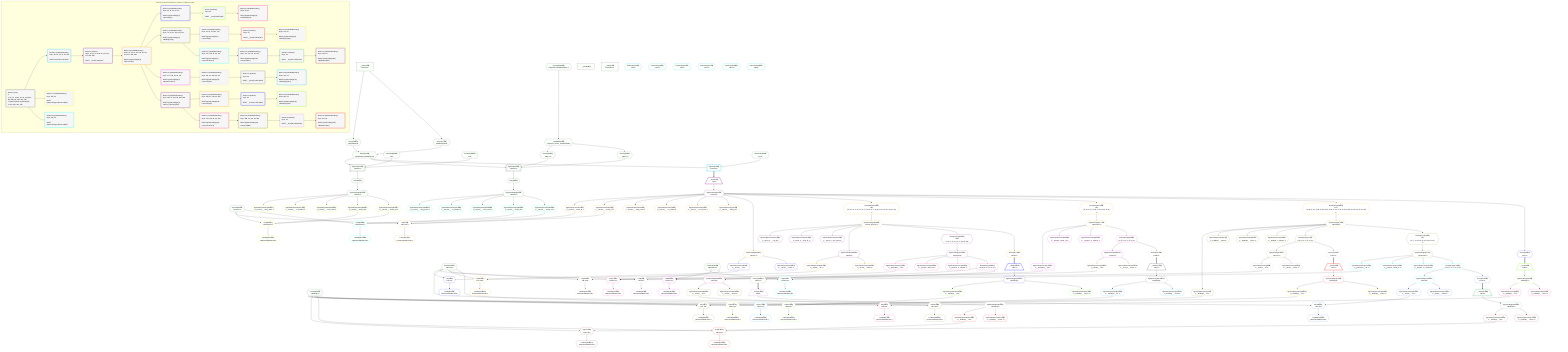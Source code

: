 %%{init: {'themeVariables': { 'fontSize': '12px'}}}%%
graph TD
    classDef path fill:#eee,stroke:#000,color:#000
    classDef plan fill:#fff,stroke-width:1px,color:#000
    classDef itemplan fill:#fff,stroke-width:2px,color:#000
    classDef unbatchedplan fill:#dff,stroke-width:1px,color:#000
    classDef sideeffectplan fill:#fcc,stroke-width:2px,color:#000
    classDef bucket fill:#f6f6f6,color:#000,stroke-width:2px,text-align:left


    %% plan dependencies
    PgSelect320[["PgSelect[320∈0]<br />ᐸhousesᐳ"]]:::plan
    Object18{{"Object[18∈0]<br />ᐸ{pgSettings,withPgClient}ᐳ"}}:::plan
    Constant384{{"Constant[384∈0]<br />ᐸ2ᐳ"}}:::plan
    Constant385{{"Constant[385∈0]<br />ᐸ3ᐳ"}}:::plan
    Object18 & Constant384 & Constant385 --> PgSelect320
    PgSelect340[["PgSelect[340∈0]<br />ᐸhousesᐳ"]]:::plan
    Access336{{"Access[336∈0]<br />ᐸ335.1ᐳ"}}:::plan
    Access338{{"Access[338∈0]<br />ᐸ335.2ᐳ"}}:::plan
    Object18 & Access336 & Access338 --> PgSelect340
    Access16{{"Access[16∈0]<br />ᐸ3.pgSettingsᐳ"}}:::plan
    Access17{{"Access[17∈0]<br />ᐸ3.withPgClientᐳ"}}:::plan
    Access16 & Access17 --> Object18
    __Value3["__Value[3∈0]<br />ᐸcontextᐳ"]:::plan
    __Value3 --> Access16
    __Value3 --> Access17
    First324{{"First[324∈0]"}}:::plan
    PgSelect320 --> First324
    PgSelectSingle325{{"PgSelectSingle[325∈0]<br />ᐸhousesᐳ"}}:::plan
    First324 --> PgSelectSingle325
    Lambda335{{"Lambda[335∈0]<br />ᐸspecifier_House_base64JSONᐳ"}}:::plan
    Constant386{{"Constant[386∈0]<br />ᐸ'WyJob3VzZXMiLDIsM10='ᐳ"}}:::plan
    Constant386 --> Lambda335
    Lambda335 --> Access336
    Lambda335 --> Access338
    First344{{"First[344∈0]"}}:::plan
    PgSelect340 --> First344
    PgSelectSingle345{{"PgSelectSingle[345∈0]<br />ᐸhousesᐳ"}}:::plan
    First344 --> PgSelectSingle345
    __Value0["__Value[0∈0]"]:::plan
    __Value5["__Value[5∈0]<br />ᐸrootValueᐳ"]:::plan
    Connection19{{"Connection[19∈0]<br />ᐸ15ᐳ"}}:::plan
    Constant23{{"Constant[23∈0]<br />ᐸ'houses'ᐳ"}}:::plan
    Constant41{{"Constant[41∈0]<br />ᐸ'streets'ᐳ"}}:::plan
    Constant64{{"Constant[64∈0]<br />ᐸ'buildings'ᐳ"}}:::plan
    Constant128{{"Constant[128∈0]<br />ᐸ'properties'ᐳ"}}:::plan
    PgSelect20[["PgSelect[20∈1]<br />ᐸhousesᐳ"]]:::plan
    Object18 & Connection19 --> PgSelect20
    Connection60{{"Connection[60∈1]<br />ᐸ56ᐳ"}}:::plan
    Connection111{{"Connection[111∈1]<br />ᐸ107ᐳ"}}:::plan
    Connection161{{"Connection[161∈1]<br />ᐸ157ᐳ"}}:::plan
    Connection211{{"Connection[211∈1]<br />ᐸ207ᐳ"}}:::plan
    Connection258{{"Connection[258∈1]<br />ᐸ254ᐳ"}}:::plan
    Connection308{{"Connection[308∈1]<br />ᐸ304ᐳ"}}:::plan
    __Item21[/"__Item[21∈2]<br />ᐸ20ᐳ"\]:::itemplan
    PgSelect20 ==> __Item21
    PgSelectSingle22{{"PgSelectSingle[22∈2]<br />ᐸhousesᐳ"}}:::plan
    __Item21 --> PgSelectSingle22
    List26{{"List[26∈3]<br />ᐸ23,24,25ᐳ"}}:::plan
    PgClassExpression24{{"PgClassExpression[24∈3]<br />ᐸ__houses__.”street_id”ᐳ"}}:::plan
    PgClassExpression25{{"PgClassExpression[25∈3]<br />ᐸ__houses__...operty_id”ᐳ"}}:::plan
    Constant23 & PgClassExpression24 & PgClassExpression25 --> List26
    PgSelectSingle22 --> PgClassExpression24
    PgSelectSingle22 --> PgClassExpression25
    Lambda27{{"Lambda[27∈3]<br />ᐸbase64JSONEncodeᐳ"}}:::plan
    List26 --> Lambda27
    PgClassExpression28{{"PgClassExpression[28∈3]<br />ᐸ__houses__...ding_name”ᐳ"}}:::plan
    PgSelectSingle22 --> PgClassExpression28
    PgClassExpression29{{"PgClassExpression[29∈3]<br />ᐸ__houses__...or_number”ᐳ"}}:::plan
    PgSelectSingle22 --> PgClassExpression29
    PgClassExpression30{{"PgClassExpression[30∈3]<br />ᐸ__houses__...reet_name”ᐳ"}}:::plan
    PgSelectSingle22 --> PgClassExpression30
    PgClassExpression32{{"PgClassExpression[32∈3]<br />ᐸ__houses__...ilding_id”ᐳ"}}:::plan
    PgSelectSingle22 --> PgClassExpression32
    PgSelectSingle40{{"PgSelectSingle[40∈3]<br />ᐸstreetsᐳ"}}:::plan
    PgSelectSingle22 --> PgSelectSingle40
    PgSelectSingle76{{"PgSelectSingle[76∈3]<br />ᐸbuildingsᐳ"}}:::plan
    RemapKeys380{{"RemapKeys[380∈3]<br />ᐸ22:{”0”:26,”1”:27,”2”:28,”3”:29,”4”:30,”5”:31,”6”:32,”7”:33,”8”:34,”9”:35,”10”:36,”11”:37,”12”:38}ᐳ"}}:::plan
    RemapKeys380 --> PgSelectSingle76
    PgSelectSingle177{{"PgSelectSingle[177∈3]<br />ᐸpropertiesᐳ"}}:::plan
    RemapKeys370{{"RemapKeys[370∈3]<br />ᐸ22:{”0”:16,”1”:17,”2”:18,”3”:19,”4”:20,”5”:21}ᐳ"}}:::plan
    RemapKeys370 --> PgSelectSingle177
    PgSelectSingle228{{"PgSelectSingle[228∈3]<br />ᐸstreet_propertyᐳ"}}:::plan
    RemapKeys365{{"RemapKeys[365∈3]<br />ᐸ22:{”0”:3,”1”:4,”2”:5,”3”:6,”4”:7,”5”:8,”6”:9,”7”:10,”8”:11,”9”:12,”10”:13,”11”:14}ᐳ"}}:::plan
    RemapKeys365 --> PgSelectSingle228
    PgSelectSingle22 --> RemapKeys365
    PgSelectSingle22 --> RemapKeys370
    PgSelectSingle22 --> RemapKeys380
    List43{{"List[43∈4]<br />ᐸ41,42ᐳ"}}:::plan
    PgClassExpression42{{"PgClassExpression[42∈4]<br />ᐸ__streets__.”id”ᐳ"}}:::plan
    Constant41 & PgClassExpression42 --> List43
    PgSelectSingle40 --> PgClassExpression42
    Lambda44{{"Lambda[44∈4]<br />ᐸbase64JSONEncodeᐳ"}}:::plan
    List43 --> Lambda44
    PgClassExpression46{{"PgClassExpression[46∈4]<br />ᐸ__streets__.”name”ᐳ"}}:::plan
    PgSelectSingle40 --> PgClassExpression46
    Access354{{"Access[354∈4]<br />ᐸ22.1ᐳ"}}:::plan
    PgSelectSingle22 --> Access354
    __Item62[/"__Item[62∈5]<br />ᐸ354ᐳ"\]:::itemplan
    Access354 ==> __Item62
    PgSelectSingle63{{"PgSelectSingle[63∈5]<br />ᐸbuildingsᐳ"}}:::plan
    __Item62 --> PgSelectSingle63
    List66{{"List[66∈6]<br />ᐸ64,65ᐳ"}}:::plan
    PgClassExpression65{{"PgClassExpression[65∈6]<br />ᐸ__buildings__.”id”ᐳ"}}:::plan
    Constant64 & PgClassExpression65 --> List66
    PgSelectSingle63 --> PgClassExpression65
    Lambda67{{"Lambda[67∈6]<br />ᐸbase64JSONEncodeᐳ"}}:::plan
    List66 --> Lambda67
    PgClassExpression69{{"PgClassExpression[69∈6]<br />ᐸ__buildings__.”name”ᐳ"}}:::plan
    PgSelectSingle63 --> PgClassExpression69
    List79{{"List[79∈7]<br />ᐸ64,78ᐳ"}}:::plan
    PgClassExpression78{{"PgClassExpression[78∈7]<br />ᐸ__buildings__.”id”ᐳ"}}:::plan
    Constant64 & PgClassExpression78 --> List79
    PgSelectSingle76 --> PgClassExpression78
    Lambda80{{"Lambda[80∈7]<br />ᐸbase64JSONEncodeᐳ"}}:::plan
    List79 --> Lambda80
    PgClassExpression82{{"PgClassExpression[82∈7]<br />ᐸ__buildings__.”name”ᐳ"}}:::plan
    PgSelectSingle76 --> PgClassExpression82
    PgClassExpression83{{"PgClassExpression[83∈7]<br />ᐸ__buildings__.”floors”ᐳ"}}:::plan
    PgSelectSingle76 --> PgClassExpression83
    PgClassExpression84{{"PgClassExpression[84∈7]<br />ᐸ__building...s_primary”ᐳ"}}:::plan
    PgSelectSingle76 --> PgClassExpression84
    PgSelectSingle91{{"PgSelectSingle[91∈7]<br />ᐸstreetsᐳ"}}:::plan
    RemapKeys373{{"RemapKeys[373∈7]<br />ᐸ76:{”0”:1,”1”:2,”2”:3}ᐳ"}}:::plan
    RemapKeys373 --> PgSelectSingle91
    PgSelectSingle127{{"PgSelectSingle[127∈7]<br />ᐸpropertiesᐳ"}}:::plan
    RemapKeys378{{"RemapKeys[378∈7]<br />ᐸ76:{”0”:7,”1”:8,”2”:9,”3”:10,”4”:11,”5”:12}ᐳ"}}:::plan
    RemapKeys378 --> PgSelectSingle127
    PgSelectSingle76 --> RemapKeys373
    PgSelectSingle76 --> RemapKeys378
    List94{{"List[94∈8]<br />ᐸ41,93ᐳ"}}:::plan
    PgClassExpression93{{"PgClassExpression[93∈8]<br />ᐸ__streets__.”id”ᐳ"}}:::plan
    Constant41 & PgClassExpression93 --> List94
    PgSelectSingle91 --> PgClassExpression93
    Lambda95{{"Lambda[95∈8]<br />ᐸbase64JSONEncodeᐳ"}}:::plan
    List94 --> Lambda95
    PgClassExpression97{{"PgClassExpression[97∈8]<br />ᐸ__streets__.”name”ᐳ"}}:::plan
    PgSelectSingle91 --> PgClassExpression97
    Access372{{"Access[372∈8]<br />ᐸ373.1ᐳ"}}:::plan
    RemapKeys373 --> Access372
    __Item113[/"__Item[113∈9]<br />ᐸ372ᐳ"\]:::itemplan
    Access372 ==> __Item113
    PgSelectSingle114{{"PgSelectSingle[114∈9]<br />ᐸbuildingsᐳ"}}:::plan
    __Item113 --> PgSelectSingle114
    List117{{"List[117∈10]<br />ᐸ64,116ᐳ"}}:::plan
    PgClassExpression116{{"PgClassExpression[116∈10]<br />ᐸ__buildings__.”id”ᐳ"}}:::plan
    Constant64 & PgClassExpression116 --> List117
    PgSelectSingle114 --> PgClassExpression116
    Lambda118{{"Lambda[118∈10]<br />ᐸbase64JSONEncodeᐳ"}}:::plan
    List117 --> Lambda118
    PgClassExpression120{{"PgClassExpression[120∈10]<br />ᐸ__buildings__.”name”ᐳ"}}:::plan
    PgSelectSingle114 --> PgClassExpression120
    List130{{"List[130∈11]<br />ᐸ128,129ᐳ"}}:::plan
    PgClassExpression129{{"PgClassExpression[129∈11]<br />ᐸ__properties__.”id”ᐳ"}}:::plan
    Constant128 & PgClassExpression129 --> List130
    PgSelectSingle127 --> PgClassExpression129
    Lambda131{{"Lambda[131∈11]<br />ᐸbase64JSONEncodeᐳ"}}:::plan
    List130 --> Lambda131
    PgClassExpression133{{"PgClassExpression[133∈11]<br />ᐸ__properti...street_id”ᐳ"}}:::plan
    PgSelectSingle127 --> PgClassExpression133
    PgClassExpression134{{"PgClassExpression[134∈11]<br />ᐸ__properti...or_number”ᐳ"}}:::plan
    PgSelectSingle127 --> PgClassExpression134
    PgSelectSingle141{{"PgSelectSingle[141∈11]<br />ᐸstreetsᐳ"}}:::plan
    RemapKeys376{{"RemapKeys[376∈11]<br />ᐸ127:{”0”:1,”1”:2,”2”:3}ᐳ"}}:::plan
    RemapKeys376 --> PgSelectSingle141
    PgSelectSingle127 --> RemapKeys376
    List144{{"List[144∈12]<br />ᐸ41,143ᐳ"}}:::plan
    PgClassExpression143{{"PgClassExpression[143∈12]<br />ᐸ__streets__.”id”ᐳ"}}:::plan
    Constant41 & PgClassExpression143 --> List144
    PgSelectSingle141 --> PgClassExpression143
    Lambda145{{"Lambda[145∈12]<br />ᐸbase64JSONEncodeᐳ"}}:::plan
    List144 --> Lambda145
    PgClassExpression147{{"PgClassExpression[147∈12]<br />ᐸ__streets__.”name”ᐳ"}}:::plan
    PgSelectSingle141 --> PgClassExpression147
    Access375{{"Access[375∈12]<br />ᐸ376.1ᐳ"}}:::plan
    RemapKeys376 --> Access375
    __Item163[/"__Item[163∈13]<br />ᐸ375ᐳ"\]:::itemplan
    Access375 ==> __Item163
    PgSelectSingle164{{"PgSelectSingle[164∈13]<br />ᐸbuildingsᐳ"}}:::plan
    __Item163 --> PgSelectSingle164
    List167{{"List[167∈14]<br />ᐸ64,166ᐳ"}}:::plan
    PgClassExpression166{{"PgClassExpression[166∈14]<br />ᐸ__buildings__.”id”ᐳ"}}:::plan
    Constant64 & PgClassExpression166 --> List167
    PgSelectSingle164 --> PgClassExpression166
    Lambda168{{"Lambda[168∈14]<br />ᐸbase64JSONEncodeᐳ"}}:::plan
    List167 --> Lambda168
    PgClassExpression170{{"PgClassExpression[170∈14]<br />ᐸ__buildings__.”name”ᐳ"}}:::plan
    PgSelectSingle164 --> PgClassExpression170
    List180{{"List[180∈15]<br />ᐸ128,179ᐳ"}}:::plan
    PgClassExpression179{{"PgClassExpression[179∈15]<br />ᐸ__properties__.”id”ᐳ"}}:::plan
    Constant128 & PgClassExpression179 --> List180
    PgSelectSingle177 --> PgClassExpression179
    Lambda181{{"Lambda[181∈15]<br />ᐸbase64JSONEncodeᐳ"}}:::plan
    List180 --> Lambda181
    PgClassExpression183{{"PgClassExpression[183∈15]<br />ᐸ__properti...street_id”ᐳ"}}:::plan
    PgSelectSingle177 --> PgClassExpression183
    PgClassExpression184{{"PgClassExpression[184∈15]<br />ᐸ__properti...or_number”ᐳ"}}:::plan
    PgSelectSingle177 --> PgClassExpression184
    PgSelectSingle191{{"PgSelectSingle[191∈15]<br />ᐸstreetsᐳ"}}:::plan
    RemapKeys368{{"RemapKeys[368∈15]<br />ᐸ177:{”0”:1,”1”:2,”2”:3}ᐳ"}}:::plan
    RemapKeys368 --> PgSelectSingle191
    PgSelectSingle177 --> RemapKeys368
    List194{{"List[194∈16]<br />ᐸ41,193ᐳ"}}:::plan
    PgClassExpression193{{"PgClassExpression[193∈16]<br />ᐸ__streets__.”id”ᐳ"}}:::plan
    Constant41 & PgClassExpression193 --> List194
    PgSelectSingle191 --> PgClassExpression193
    Lambda195{{"Lambda[195∈16]<br />ᐸbase64JSONEncodeᐳ"}}:::plan
    List194 --> Lambda195
    PgClassExpression197{{"PgClassExpression[197∈16]<br />ᐸ__streets__.”name”ᐳ"}}:::plan
    PgSelectSingle191 --> PgClassExpression197
    Access367{{"Access[367∈16]<br />ᐸ368.1ᐳ"}}:::plan
    RemapKeys368 --> Access367
    __Item213[/"__Item[213∈17]<br />ᐸ367ᐳ"\]:::itemplan
    Access367 ==> __Item213
    PgSelectSingle214{{"PgSelectSingle[214∈17]<br />ᐸbuildingsᐳ"}}:::plan
    __Item213 --> PgSelectSingle214
    List217{{"List[217∈18]<br />ᐸ64,216ᐳ"}}:::plan
    PgClassExpression216{{"PgClassExpression[216∈18]<br />ᐸ__buildings__.”id”ᐳ"}}:::plan
    Constant64 & PgClassExpression216 --> List217
    PgSelectSingle214 --> PgClassExpression216
    Lambda218{{"Lambda[218∈18]<br />ᐸbase64JSONEncodeᐳ"}}:::plan
    List217 --> Lambda218
    PgClassExpression220{{"PgClassExpression[220∈18]<br />ᐸ__buildings__.”name”ᐳ"}}:::plan
    PgSelectSingle214 --> PgClassExpression220
    PgClassExpression229{{"PgClassExpression[229∈19]<br />ᐸ__street_p..._.”str_id”ᐳ"}}:::plan
    PgSelectSingle228 --> PgClassExpression229
    PgClassExpression230{{"PgClassExpression[230∈19]<br />ᐸ__street_p....”prop_id”ᐳ"}}:::plan
    PgSelectSingle228 --> PgClassExpression230
    PgClassExpression231{{"PgClassExpression[231∈19]<br />ᐸ__street_p...ent_owner”ᐳ"}}:::plan
    PgSelectSingle228 --> PgClassExpression231
    PgSelectSingle238{{"PgSelectSingle[238∈19]<br />ᐸstreetsᐳ"}}:::plan
    PgSelectSingle228 --> PgSelectSingle238
    PgSelectSingle274{{"PgSelectSingle[274∈19]<br />ᐸpropertiesᐳ"}}:::plan
    RemapKeys363{{"RemapKeys[363∈19]<br />ᐸ228:{”0”:4,”1”:5,”2”:6,”3”:7,”4”:8,”5”:9}ᐳ"}}:::plan
    RemapKeys363 --> PgSelectSingle274
    PgSelectSingle228 --> RemapKeys363
    List241{{"List[241∈20]<br />ᐸ41,240ᐳ"}}:::plan
    PgClassExpression240{{"PgClassExpression[240∈20]<br />ᐸ__streets__.”id”ᐳ"}}:::plan
    Constant41 & PgClassExpression240 --> List241
    PgSelectSingle238 --> PgClassExpression240
    Lambda242{{"Lambda[242∈20]<br />ᐸbase64JSONEncodeᐳ"}}:::plan
    List241 --> Lambda242
    PgClassExpression244{{"PgClassExpression[244∈20]<br />ᐸ__streets__.”name”ᐳ"}}:::plan
    PgSelectSingle238 --> PgClassExpression244
    Access357{{"Access[357∈20]<br />ᐸ228.1ᐳ"}}:::plan
    PgSelectSingle228 --> Access357
    __Item260[/"__Item[260∈21]<br />ᐸ357ᐳ"\]:::itemplan
    Access357 ==> __Item260
    PgSelectSingle261{{"PgSelectSingle[261∈21]<br />ᐸbuildingsᐳ"}}:::plan
    __Item260 --> PgSelectSingle261
    List264{{"List[264∈22]<br />ᐸ64,263ᐳ"}}:::plan
    PgClassExpression263{{"PgClassExpression[263∈22]<br />ᐸ__buildings__.”id”ᐳ"}}:::plan
    Constant64 & PgClassExpression263 --> List264
    PgSelectSingle261 --> PgClassExpression263
    Lambda265{{"Lambda[265∈22]<br />ᐸbase64JSONEncodeᐳ"}}:::plan
    List264 --> Lambda265
    PgClassExpression267{{"PgClassExpression[267∈22]<br />ᐸ__buildings__.”name”ᐳ"}}:::plan
    PgSelectSingle261 --> PgClassExpression267
    List277{{"List[277∈23]<br />ᐸ128,276ᐳ"}}:::plan
    PgClassExpression276{{"PgClassExpression[276∈23]<br />ᐸ__properties__.”id”ᐳ"}}:::plan
    Constant128 & PgClassExpression276 --> List277
    PgSelectSingle274 --> PgClassExpression276
    Lambda278{{"Lambda[278∈23]<br />ᐸbase64JSONEncodeᐳ"}}:::plan
    List277 --> Lambda278
    PgClassExpression280{{"PgClassExpression[280∈23]<br />ᐸ__properti...street_id”ᐳ"}}:::plan
    PgSelectSingle274 --> PgClassExpression280
    PgClassExpression281{{"PgClassExpression[281∈23]<br />ᐸ__properti...or_number”ᐳ"}}:::plan
    PgSelectSingle274 --> PgClassExpression281
    PgSelectSingle288{{"PgSelectSingle[288∈23]<br />ᐸstreetsᐳ"}}:::plan
    RemapKeys361{{"RemapKeys[361∈23]<br />ᐸ274:{”0”:1,”1”:2,”2”:3}ᐳ"}}:::plan
    RemapKeys361 --> PgSelectSingle288
    PgSelectSingle274 --> RemapKeys361
    List291{{"List[291∈24]<br />ᐸ41,290ᐳ"}}:::plan
    PgClassExpression290{{"PgClassExpression[290∈24]<br />ᐸ__streets__.”id”ᐳ"}}:::plan
    Constant41 & PgClassExpression290 --> List291
    PgSelectSingle288 --> PgClassExpression290
    Lambda292{{"Lambda[292∈24]<br />ᐸbase64JSONEncodeᐳ"}}:::plan
    List291 --> Lambda292
    PgClassExpression294{{"PgClassExpression[294∈24]<br />ᐸ__streets__.”name”ᐳ"}}:::plan
    PgSelectSingle288 --> PgClassExpression294
    Access360{{"Access[360∈24]<br />ᐸ361.1ᐳ"}}:::plan
    RemapKeys361 --> Access360
    __Item310[/"__Item[310∈25]<br />ᐸ360ᐳ"\]:::itemplan
    Access360 ==> __Item310
    PgSelectSingle311{{"PgSelectSingle[311∈25]<br />ᐸbuildingsᐳ"}}:::plan
    __Item310 --> PgSelectSingle311
    List314{{"List[314∈26]<br />ᐸ64,313ᐳ"}}:::plan
    PgClassExpression313{{"PgClassExpression[313∈26]<br />ᐸ__buildings__.”id”ᐳ"}}:::plan
    Constant64 & PgClassExpression313 --> List314
    PgSelectSingle311 --> PgClassExpression313
    Lambda315{{"Lambda[315∈26]<br />ᐸbase64JSONEncodeᐳ"}}:::plan
    List314 --> Lambda315
    PgClassExpression317{{"PgClassExpression[317∈26]<br />ᐸ__buildings__.”name”ᐳ"}}:::plan
    PgSelectSingle311 --> PgClassExpression317
    List332{{"List[332∈27]<br />ᐸ23,330,331ᐳ"}}:::plan
    PgClassExpression330{{"PgClassExpression[330∈27]<br />ᐸ__houses__.”street_id”ᐳ"}}:::plan
    PgClassExpression331{{"PgClassExpression[331∈27]<br />ᐸ__houses__...operty_id”ᐳ"}}:::plan
    Constant23 & PgClassExpression330 & PgClassExpression331 --> List332
    PgClassExpression326{{"PgClassExpression[326∈27]<br />ᐸ__houses__...ding_name”ᐳ"}}:::plan
    PgSelectSingle325 --> PgClassExpression326
    PgClassExpression327{{"PgClassExpression[327∈27]<br />ᐸ__houses__...or_number”ᐳ"}}:::plan
    PgSelectSingle325 --> PgClassExpression327
    PgClassExpression328{{"PgClassExpression[328∈27]<br />ᐸ__houses__...reet_name”ᐳ"}}:::plan
    PgSelectSingle325 --> PgClassExpression328
    PgSelectSingle325 --> PgClassExpression330
    PgSelectSingle325 --> PgClassExpression331
    Lambda333{{"Lambda[333∈27]<br />ᐸbase64JSONEncodeᐳ"}}:::plan
    List332 --> Lambda333
    List352{{"List[352∈28]<br />ᐸ23,350,351ᐳ"}}:::plan
    PgClassExpression350{{"PgClassExpression[350∈28]<br />ᐸ__houses__.”street_id”ᐳ"}}:::plan
    PgClassExpression351{{"PgClassExpression[351∈28]<br />ᐸ__houses__...operty_id”ᐳ"}}:::plan
    Constant23 & PgClassExpression350 & PgClassExpression351 --> List352
    PgClassExpression346{{"PgClassExpression[346∈28]<br />ᐸ__houses__...ding_name”ᐳ"}}:::plan
    PgSelectSingle345 --> PgClassExpression346
    PgClassExpression347{{"PgClassExpression[347∈28]<br />ᐸ__houses__...or_number”ᐳ"}}:::plan
    PgSelectSingle345 --> PgClassExpression347
    PgClassExpression348{{"PgClassExpression[348∈28]<br />ᐸ__houses__...reet_name”ᐳ"}}:::plan
    PgSelectSingle345 --> PgClassExpression348
    PgSelectSingle345 --> PgClassExpression350
    PgSelectSingle345 --> PgClassExpression351
    Lambda353{{"Lambda[353∈28]<br />ᐸbase64JSONEncodeᐳ"}}:::plan
    List352 --> Lambda353

    %% define steps

    subgraph "Buckets for queries/v4/smart_comment_relations.houses"
    Bucket0("Bucket 0 (root)<br />1: <br />ᐳ: 16, 17, 19, 23, 41, 64, 128, 384, 385, 386, 18, 335, 336, 338<br />2: PgSelect[320], PgSelect[340]<br />ᐳ: 324, 325, 344, 345"):::bucket
    classDef bucket0 stroke:#696969
    class Bucket0,__Value0,__Value3,__Value5,Access16,Access17,Object18,Connection19,Constant23,Constant41,Constant64,Constant128,PgSelect320,First324,PgSelectSingle325,Lambda335,Access336,Access338,PgSelect340,First344,PgSelectSingle345,Constant384,Constant385,Constant386 bucket0
    Bucket1("Bucket 1 (nullableBoundary)<br />Deps: 18, 19, 23, 41, 64, 128<br /><br />ROOT Connectionᐸ15ᐳ[19]"):::bucket
    classDef bucket1 stroke:#00bfff
    class Bucket1,PgSelect20,Connection60,Connection111,Connection161,Connection211,Connection258,Connection308 bucket1
    Bucket2("Bucket 2 (listItem)<br />Deps: 23, 41, 64, 128, 60, 111, 161, 211, 258, 308<br /><br />ROOT __Item{2}ᐸ20ᐳ[21]"):::bucket
    classDef bucket2 stroke:#7f007f
    class Bucket2,__Item21,PgSelectSingle22 bucket2
    Bucket3("Bucket 3 (nullableBoundary)<br />Deps: 22, 23, 41, 64, 128, 60, 111, 161, 211, 258, 308<br /><br />ROOT PgSelectSingle{2}ᐸhousesᐳ[22]"):::bucket
    classDef bucket3 stroke:#ffa500
    class Bucket3,PgClassExpression24,PgClassExpression25,List26,Lambda27,PgClassExpression28,PgClassExpression29,PgClassExpression30,PgClassExpression32,PgSelectSingle40,PgSelectSingle76,PgSelectSingle177,PgSelectSingle228,RemapKeys365,RemapKeys370,RemapKeys380 bucket3
    Bucket4("Bucket 4 (nullableBoundary)<br />Deps: 40, 41, 22, 64, 60<br /><br />ROOT PgSelectSingle{3}ᐸstreetsᐳ[40]"):::bucket
    classDef bucket4 stroke:#0000ff
    class Bucket4,PgClassExpression42,List43,Lambda44,PgClassExpression46,Access354 bucket4
    Bucket5("Bucket 5 (listItem)<br />Deps: 64<br /><br />ROOT __Item{5}ᐸ354ᐳ[62]"):::bucket
    classDef bucket5 stroke:#7fff00
    class Bucket5,__Item62,PgSelectSingle63 bucket5
    Bucket6("Bucket 6 (nullableBoundary)<br />Deps: 63, 64<br /><br />ROOT PgSelectSingle{5}ᐸbuildingsᐳ[63]"):::bucket
    classDef bucket6 stroke:#ff1493
    class Bucket6,PgClassExpression65,List66,Lambda67,PgClassExpression69 bucket6
    Bucket7("Bucket 7 (nullableBoundary)<br />Deps: 76, 64, 41, 128, 111, 161<br /><br />ROOT PgSelectSingle{3}ᐸbuildingsᐳ[76]"):::bucket
    classDef bucket7 stroke:#808000
    class Bucket7,PgClassExpression78,List79,Lambda80,PgClassExpression82,PgClassExpression83,PgClassExpression84,PgSelectSingle91,PgSelectSingle127,RemapKeys373,RemapKeys378 bucket7
    Bucket8("Bucket 8 (nullableBoundary)<br />Deps: 91, 41, 373, 64, 111<br /><br />ROOT PgSelectSingle{7}ᐸstreetsᐳ[91]"):::bucket
    classDef bucket8 stroke:#dda0dd
    class Bucket8,PgClassExpression93,List94,Lambda95,PgClassExpression97,Access372 bucket8
    Bucket9("Bucket 9 (listItem)<br />Deps: 64<br /><br />ROOT __Item{9}ᐸ372ᐳ[113]"):::bucket
    classDef bucket9 stroke:#ff0000
    class Bucket9,__Item113,PgSelectSingle114 bucket9
    Bucket10("Bucket 10 (nullableBoundary)<br />Deps: 114, 64<br /><br />ROOT PgSelectSingle{9}ᐸbuildingsᐳ[114]"):::bucket
    classDef bucket10 stroke:#ffff00
    class Bucket10,PgClassExpression116,List117,Lambda118,PgClassExpression120 bucket10
    Bucket11("Bucket 11 (nullableBoundary)<br />Deps: 127, 128, 41, 64, 161<br /><br />ROOT PgSelectSingle{7}ᐸpropertiesᐳ[127]"):::bucket
    classDef bucket11 stroke:#00ffff
    class Bucket11,PgClassExpression129,List130,Lambda131,PgClassExpression133,PgClassExpression134,PgSelectSingle141,RemapKeys376 bucket11
    Bucket12("Bucket 12 (nullableBoundary)<br />Deps: 141, 41, 376, 64, 161<br /><br />ROOT PgSelectSingle{11}ᐸstreetsᐳ[141]"):::bucket
    classDef bucket12 stroke:#4169e1
    class Bucket12,PgClassExpression143,List144,Lambda145,PgClassExpression147,Access375 bucket12
    Bucket13("Bucket 13 (listItem)<br />Deps: 64<br /><br />ROOT __Item{13}ᐸ375ᐳ[163]"):::bucket
    classDef bucket13 stroke:#3cb371
    class Bucket13,__Item163,PgSelectSingle164 bucket13
    Bucket14("Bucket 14 (nullableBoundary)<br />Deps: 164, 64<br /><br />ROOT PgSelectSingle{13}ᐸbuildingsᐳ[164]"):::bucket
    classDef bucket14 stroke:#a52a2a
    class Bucket14,PgClassExpression166,List167,Lambda168,PgClassExpression170 bucket14
    Bucket15("Bucket 15 (nullableBoundary)<br />Deps: 177, 128, 41, 64, 211<br /><br />ROOT PgSelectSingle{3}ᐸpropertiesᐳ[177]"):::bucket
    classDef bucket15 stroke:#ff00ff
    class Bucket15,PgClassExpression179,List180,Lambda181,PgClassExpression183,PgClassExpression184,PgSelectSingle191,RemapKeys368 bucket15
    Bucket16("Bucket 16 (nullableBoundary)<br />Deps: 191, 41, 368, 64, 211<br /><br />ROOT PgSelectSingle{15}ᐸstreetsᐳ[191]"):::bucket
    classDef bucket16 stroke:#f5deb3
    class Bucket16,PgClassExpression193,List194,Lambda195,PgClassExpression197,Access367 bucket16
    Bucket17("Bucket 17 (listItem)<br />Deps: 64<br /><br />ROOT __Item{17}ᐸ367ᐳ[213]"):::bucket
    classDef bucket17 stroke:#696969
    class Bucket17,__Item213,PgSelectSingle214 bucket17
    Bucket18("Bucket 18 (nullableBoundary)<br />Deps: 214, 64<br /><br />ROOT PgSelectSingle{17}ᐸbuildingsᐳ[214]"):::bucket
    classDef bucket18 stroke:#00bfff
    class Bucket18,PgClassExpression216,List217,Lambda218,PgClassExpression220 bucket18
    Bucket19("Bucket 19 (nullableBoundary)<br />Deps: 228, 41, 64, 128, 258, 308<br /><br />ROOT PgSelectSingle{3}ᐸstreet_propertyᐳ[228]"):::bucket
    classDef bucket19 stroke:#7f007f
    class Bucket19,PgClassExpression229,PgClassExpression230,PgClassExpression231,PgSelectSingle238,PgSelectSingle274,RemapKeys363 bucket19
    Bucket20("Bucket 20 (nullableBoundary)<br />Deps: 238, 41, 228, 64, 258<br /><br />ROOT PgSelectSingle{19}ᐸstreetsᐳ[238]"):::bucket
    classDef bucket20 stroke:#ffa500
    class Bucket20,PgClassExpression240,List241,Lambda242,PgClassExpression244,Access357 bucket20
    Bucket21("Bucket 21 (listItem)<br />Deps: 64<br /><br />ROOT __Item{21}ᐸ357ᐳ[260]"):::bucket
    classDef bucket21 stroke:#0000ff
    class Bucket21,__Item260,PgSelectSingle261 bucket21
    Bucket22("Bucket 22 (nullableBoundary)<br />Deps: 261, 64<br /><br />ROOT PgSelectSingle{21}ᐸbuildingsᐳ[261]"):::bucket
    classDef bucket22 stroke:#7fff00
    class Bucket22,PgClassExpression263,List264,Lambda265,PgClassExpression267 bucket22
    Bucket23("Bucket 23 (nullableBoundary)<br />Deps: 274, 128, 41, 64, 308<br /><br />ROOT PgSelectSingle{19}ᐸpropertiesᐳ[274]"):::bucket
    classDef bucket23 stroke:#ff1493
    class Bucket23,PgClassExpression276,List277,Lambda278,PgClassExpression280,PgClassExpression281,PgSelectSingle288,RemapKeys361 bucket23
    Bucket24("Bucket 24 (nullableBoundary)<br />Deps: 288, 41, 361, 64, 308<br /><br />ROOT PgSelectSingle{23}ᐸstreetsᐳ[288]"):::bucket
    classDef bucket24 stroke:#808000
    class Bucket24,PgClassExpression290,List291,Lambda292,PgClassExpression294,Access360 bucket24
    Bucket25("Bucket 25 (listItem)<br />Deps: 64<br /><br />ROOT __Item{25}ᐸ360ᐳ[310]"):::bucket
    classDef bucket25 stroke:#dda0dd
    class Bucket25,__Item310,PgSelectSingle311 bucket25
    Bucket26("Bucket 26 (nullableBoundary)<br />Deps: 311, 64<br /><br />ROOT PgSelectSingle{25}ᐸbuildingsᐳ[311]"):::bucket
    classDef bucket26 stroke:#ff0000
    class Bucket26,PgClassExpression313,List314,Lambda315,PgClassExpression317 bucket26
    Bucket27("Bucket 27 (nullableBoundary)<br />Deps: 325, 23<br /><br />ROOT PgSelectSingleᐸhousesᐳ[325]"):::bucket
    classDef bucket27 stroke:#ffff00
    class Bucket27,PgClassExpression326,PgClassExpression327,PgClassExpression328,PgClassExpression330,PgClassExpression331,List332,Lambda333 bucket27
    Bucket28("Bucket 28 (nullableBoundary)<br />Deps: 345, 23<br /><br />ROOT PgSelectSingleᐸhousesᐳ[345]"):::bucket
    classDef bucket28 stroke:#00ffff
    class Bucket28,PgClassExpression346,PgClassExpression347,PgClassExpression348,PgClassExpression350,PgClassExpression351,List352,Lambda353 bucket28
    Bucket0 --> Bucket1 & Bucket27 & Bucket28
    Bucket1 --> Bucket2
    Bucket2 --> Bucket3
    Bucket3 --> Bucket4 & Bucket7 & Bucket15 & Bucket19
    Bucket4 --> Bucket5
    Bucket5 --> Bucket6
    Bucket7 --> Bucket8 & Bucket11
    Bucket8 --> Bucket9
    Bucket9 --> Bucket10
    Bucket11 --> Bucket12
    Bucket12 --> Bucket13
    Bucket13 --> Bucket14
    Bucket15 --> Bucket16
    Bucket16 --> Bucket17
    Bucket17 --> Bucket18
    Bucket19 --> Bucket20 & Bucket23
    Bucket20 --> Bucket21
    Bucket21 --> Bucket22
    Bucket23 --> Bucket24
    Bucket24 --> Bucket25
    Bucket25 --> Bucket26
    classDef unary fill:#fafffa,borderWidth:8px
    class PgSelect320,PgSelect340,Object18,Access16,Access17,First324,PgSelectSingle325,Lambda335,Access336,Access338,First344,PgSelectSingle345,__Value0,__Value3,__Value5,Connection19,Constant23,Constant41,Constant64,Constant128,Constant384,Constant385,Constant386,PgSelect20,Connection60,Connection111,Connection161,Connection211,Connection258,Connection308,List332,PgClassExpression326,PgClassExpression327,PgClassExpression328,PgClassExpression330,PgClassExpression331,Lambda333,List352,PgClassExpression346,PgClassExpression347,PgClassExpression348,PgClassExpression350,PgClassExpression351,Lambda353 unary
    end